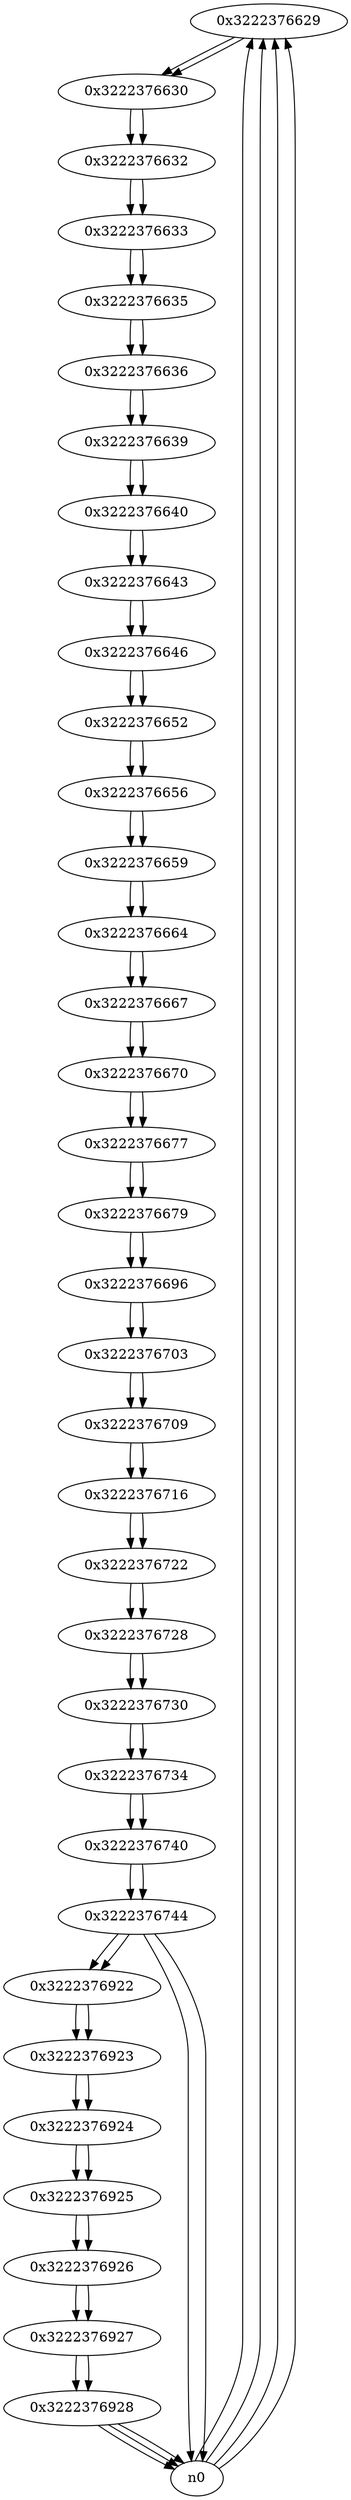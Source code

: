 digraph G{
/* nodes */
  n1 [label="0x3222376629"]
  n2 [label="0x3222376630"]
  n3 [label="0x3222376632"]
  n4 [label="0x3222376633"]
  n5 [label="0x3222376635"]
  n6 [label="0x3222376636"]
  n7 [label="0x3222376639"]
  n8 [label="0x3222376640"]
  n9 [label="0x3222376643"]
  n10 [label="0x3222376646"]
  n11 [label="0x3222376652"]
  n12 [label="0x3222376656"]
  n13 [label="0x3222376659"]
  n14 [label="0x3222376664"]
  n15 [label="0x3222376667"]
  n16 [label="0x3222376670"]
  n17 [label="0x3222376677"]
  n18 [label="0x3222376679"]
  n19 [label="0x3222376696"]
  n20 [label="0x3222376703"]
  n21 [label="0x3222376709"]
  n22 [label="0x3222376716"]
  n23 [label="0x3222376722"]
  n24 [label="0x3222376728"]
  n25 [label="0x3222376730"]
  n26 [label="0x3222376734"]
  n27 [label="0x3222376740"]
  n28 [label="0x3222376744"]
  n29 [label="0x3222376922"]
  n30 [label="0x3222376923"]
  n31 [label="0x3222376924"]
  n32 [label="0x3222376925"]
  n33 [label="0x3222376926"]
  n34 [label="0x3222376927"]
  n35 [label="0x3222376928"]
/* edges */
n1 -> n2;
n0 -> n1;
n0 -> n1;
n0 -> n1;
n0 -> n1;
n2 -> n3;
n1 -> n2;
n3 -> n4;
n2 -> n3;
n4 -> n5;
n3 -> n4;
n5 -> n6;
n4 -> n5;
n6 -> n7;
n5 -> n6;
n7 -> n8;
n6 -> n7;
n8 -> n9;
n7 -> n8;
n9 -> n10;
n8 -> n9;
n10 -> n11;
n9 -> n10;
n11 -> n12;
n10 -> n11;
n12 -> n13;
n11 -> n12;
n13 -> n14;
n12 -> n13;
n14 -> n15;
n13 -> n14;
n15 -> n16;
n14 -> n15;
n16 -> n17;
n15 -> n16;
n17 -> n18;
n16 -> n17;
n18 -> n19;
n17 -> n18;
n19 -> n20;
n18 -> n19;
n20 -> n21;
n19 -> n20;
n21 -> n22;
n20 -> n21;
n22 -> n23;
n21 -> n22;
n23 -> n24;
n22 -> n23;
n24 -> n25;
n23 -> n24;
n25 -> n26;
n24 -> n25;
n26 -> n27;
n25 -> n26;
n27 -> n28;
n26 -> n27;
n28 -> n29;
n28 -> n0;
n28 -> n0;
n27 -> n28;
n29 -> n30;
n28 -> n29;
n30 -> n31;
n29 -> n30;
n31 -> n32;
n30 -> n31;
n32 -> n33;
n31 -> n32;
n33 -> n34;
n32 -> n33;
n34 -> n35;
n33 -> n34;
n35 -> n0;
n35 -> n0;
n35 -> n0;
n34 -> n35;
}
